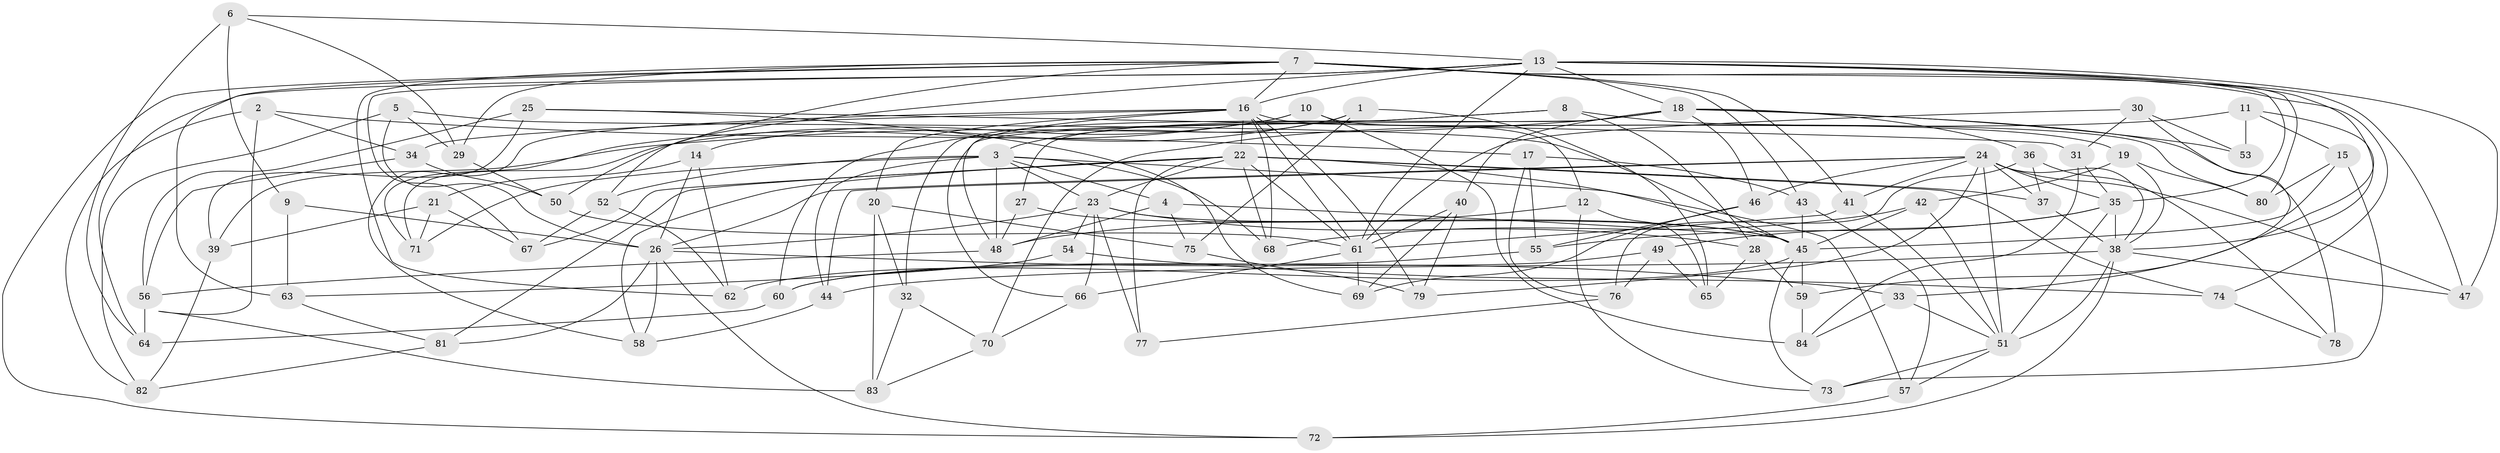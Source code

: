// original degree distribution, {4: 1.0}
// Generated by graph-tools (version 1.1) at 2025/54/03/04/25 22:54:01]
// undirected, 84 vertices, 204 edges
graph export_dot {
  node [color=gray90,style=filled];
  1;
  2;
  3;
  4;
  5;
  6;
  7;
  8;
  9;
  10;
  11;
  12;
  13;
  14;
  15;
  16;
  17;
  18;
  19;
  20;
  21;
  22;
  23;
  24;
  25;
  26;
  27;
  28;
  29;
  30;
  31;
  32;
  33;
  34;
  35;
  36;
  37;
  38;
  39;
  40;
  41;
  42;
  43;
  44;
  45;
  46;
  47;
  48;
  49;
  50;
  51;
  52;
  53;
  54;
  55;
  56;
  57;
  58;
  59;
  60;
  61;
  62;
  63;
  64;
  65;
  66;
  67;
  68;
  69;
  70;
  71;
  72;
  73;
  74;
  75;
  76;
  77;
  78;
  79;
  80;
  81;
  82;
  83;
  84;
  1 -- 3 [weight=1.0];
  1 -- 65 [weight=1.0];
  1 -- 71 [weight=1.0];
  1 -- 75 [weight=1.0];
  2 -- 17 [weight=1.0];
  2 -- 34 [weight=1.0];
  2 -- 82 [weight=1.0];
  2 -- 83 [weight=1.0];
  3 -- 4 [weight=1.0];
  3 -- 23 [weight=2.0];
  3 -- 44 [weight=1.0];
  3 -- 48 [weight=1.0];
  3 -- 52 [weight=1.0];
  3 -- 57 [weight=1.0];
  3 -- 68 [weight=1.0];
  3 -- 71 [weight=1.0];
  4 -- 45 [weight=1.0];
  4 -- 48 [weight=1.0];
  4 -- 75 [weight=1.0];
  5 -- 26 [weight=1.0];
  5 -- 29 [weight=1.0];
  5 -- 45 [weight=1.0];
  5 -- 82 [weight=1.0];
  6 -- 9 [weight=1.0];
  6 -- 13 [weight=1.0];
  6 -- 29 [weight=1.0];
  6 -- 64 [weight=1.0];
  7 -- 16 [weight=1.0];
  7 -- 29 [weight=1.0];
  7 -- 41 [weight=1.0];
  7 -- 43 [weight=3.0];
  7 -- 47 [weight=1.0];
  7 -- 50 [weight=1.0];
  7 -- 62 [weight=1.0];
  7 -- 63 [weight=1.0];
  7 -- 72 [weight=1.0];
  7 -- 74 [weight=1.0];
  8 -- 19 [weight=1.0];
  8 -- 28 [weight=1.0];
  8 -- 32 [weight=1.0];
  8 -- 60 [weight=1.0];
  9 -- 26 [weight=2.0];
  9 -- 63 [weight=1.0];
  10 -- 12 [weight=1.0];
  10 -- 14 [weight=1.0];
  10 -- 71 [weight=1.0];
  10 -- 84 [weight=1.0];
  11 -- 15 [weight=1.0];
  11 -- 53 [weight=1.0];
  11 -- 59 [weight=1.0];
  11 -- 70 [weight=1.0];
  12 -- 48 [weight=1.0];
  12 -- 65 [weight=1.0];
  12 -- 73 [weight=1.0];
  13 -- 16 [weight=1.0];
  13 -- 18 [weight=2.0];
  13 -- 35 [weight=1.0];
  13 -- 38 [weight=1.0];
  13 -- 47 [weight=1.0];
  13 -- 52 [weight=1.0];
  13 -- 61 [weight=1.0];
  13 -- 64 [weight=1.0];
  13 -- 67 [weight=1.0];
  13 -- 80 [weight=1.0];
  14 -- 21 [weight=1.0];
  14 -- 26 [weight=1.0];
  14 -- 62 [weight=1.0];
  15 -- 45 [weight=1.0];
  15 -- 73 [weight=1.0];
  15 -- 80 [weight=1.0];
  16 -- 20 [weight=1.0];
  16 -- 22 [weight=1.0];
  16 -- 34 [weight=1.0];
  16 -- 48 [weight=2.0];
  16 -- 58 [weight=1.0];
  16 -- 61 [weight=1.0];
  16 -- 68 [weight=1.0];
  16 -- 79 [weight=1.0];
  16 -- 80 [weight=1.0];
  17 -- 43 [weight=1.0];
  17 -- 55 [weight=1.0];
  17 -- 76 [weight=1.0];
  18 -- 27 [weight=1.0];
  18 -- 36 [weight=1.0];
  18 -- 39 [weight=1.0];
  18 -- 40 [weight=1.0];
  18 -- 46 [weight=1.0];
  18 -- 53 [weight=2.0];
  18 -- 66 [weight=1.0];
  18 -- 78 [weight=2.0];
  19 -- 38 [weight=1.0];
  19 -- 42 [weight=1.0];
  19 -- 80 [weight=1.0];
  20 -- 32 [weight=1.0];
  20 -- 75 [weight=1.0];
  20 -- 83 [weight=1.0];
  21 -- 39 [weight=1.0];
  21 -- 67 [weight=1.0];
  21 -- 71 [weight=1.0];
  22 -- 23 [weight=1.0];
  22 -- 37 [weight=1.0];
  22 -- 45 [weight=1.0];
  22 -- 58 [weight=1.0];
  22 -- 61 [weight=2.0];
  22 -- 67 [weight=1.0];
  22 -- 68 [weight=1.0];
  22 -- 74 [weight=1.0];
  22 -- 77 [weight=1.0];
  22 -- 81 [weight=1.0];
  23 -- 26 [weight=1.0];
  23 -- 28 [weight=1.0];
  23 -- 45 [weight=2.0];
  23 -- 54 [weight=2.0];
  23 -- 66 [weight=1.0];
  23 -- 77 [weight=2.0];
  24 -- 26 [weight=1.0];
  24 -- 35 [weight=1.0];
  24 -- 37 [weight=1.0];
  24 -- 38 [weight=1.0];
  24 -- 41 [weight=1.0];
  24 -- 44 [weight=1.0];
  24 -- 46 [weight=1.0];
  24 -- 47 [weight=1.0];
  24 -- 51 [weight=1.0];
  24 -- 79 [weight=1.0];
  25 -- 31 [weight=1.0];
  25 -- 39 [weight=1.0];
  25 -- 56 [weight=1.0];
  25 -- 69 [weight=1.0];
  26 -- 33 [weight=1.0];
  26 -- 58 [weight=1.0];
  26 -- 72 [weight=1.0];
  26 -- 81 [weight=1.0];
  27 -- 45 [weight=1.0];
  27 -- 48 [weight=2.0];
  28 -- 59 [weight=1.0];
  28 -- 65 [weight=1.0];
  29 -- 50 [weight=1.0];
  30 -- 31 [weight=1.0];
  30 -- 33 [weight=1.0];
  30 -- 53 [weight=1.0];
  30 -- 61 [weight=1.0];
  31 -- 35 [weight=1.0];
  31 -- 84 [weight=1.0];
  32 -- 70 [weight=1.0];
  32 -- 83 [weight=1.0];
  33 -- 51 [weight=1.0];
  33 -- 84 [weight=1.0];
  34 -- 50 [weight=1.0];
  34 -- 56 [weight=1.0];
  35 -- 38 [weight=1.0];
  35 -- 49 [weight=1.0];
  35 -- 51 [weight=2.0];
  35 -- 55 [weight=1.0];
  36 -- 37 [weight=1.0];
  36 -- 76 [weight=1.0];
  36 -- 78 [weight=1.0];
  37 -- 38 [weight=1.0];
  38 -- 44 [weight=1.0];
  38 -- 47 [weight=1.0];
  38 -- 51 [weight=2.0];
  38 -- 72 [weight=1.0];
  39 -- 82 [weight=1.0];
  40 -- 61 [weight=1.0];
  40 -- 69 [weight=1.0];
  40 -- 79 [weight=1.0];
  41 -- 51 [weight=1.0];
  41 -- 61 [weight=1.0];
  42 -- 45 [weight=1.0];
  42 -- 51 [weight=1.0];
  42 -- 68 [weight=1.0];
  43 -- 45 [weight=1.0];
  43 -- 57 [weight=1.0];
  44 -- 58 [weight=1.0];
  45 -- 59 [weight=1.0];
  45 -- 62 [weight=1.0];
  45 -- 73 [weight=1.0];
  46 -- 55 [weight=1.0];
  46 -- 69 [weight=1.0];
  48 -- 56 [weight=1.0];
  49 -- 60 [weight=1.0];
  49 -- 65 [weight=1.0];
  49 -- 76 [weight=1.0];
  50 -- 61 [weight=1.0];
  51 -- 57 [weight=1.0];
  51 -- 73 [weight=1.0];
  52 -- 62 [weight=1.0];
  52 -- 67 [weight=1.0];
  54 -- 63 [weight=1.0];
  54 -- 74 [weight=1.0];
  55 -- 60 [weight=1.0];
  56 -- 64 [weight=1.0];
  57 -- 72 [weight=1.0];
  59 -- 84 [weight=1.0];
  60 -- 64 [weight=1.0];
  61 -- 66 [weight=1.0];
  61 -- 69 [weight=1.0];
  63 -- 81 [weight=1.0];
  66 -- 70 [weight=1.0];
  70 -- 83 [weight=1.0];
  74 -- 78 [weight=1.0];
  75 -- 79 [weight=1.0];
  76 -- 77 [weight=1.0];
  81 -- 82 [weight=1.0];
}
